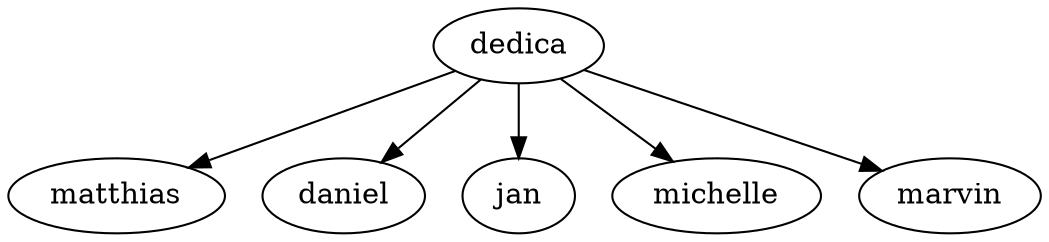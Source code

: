 digraph G {

    dedica [
        nivio_name = "",
        nivio_description = "The IT consulting team.",
        nivio_links = "https://dedica.team",
        nivio_group = "dedica",
        nivio_icon = "https://dedica.team/images/logo_orange_weiss.png"
    ]

    matthias [
        nivio_name = "Matthias Molitor",
        nivio_contact= "matthias@dedica.team",
        nivio_group= dedica
        nivio_fill= "https://dedica.team/images/matthiasmolitor.jpg"
    ]

    daniel [
        nivio_name = "Daniel Pozzi",
        nivio_contact= "daniel@dedica.team",
        nivio_group= dedica
        nivio_fill= "https://dedica.team/images/danielpozzi.jpg"
    ]

    jan [
        nivio_name = "Jan Gölz",
        nivio_contact= "jan@dedica.team",
        nivio_group= dedica
        nivio_fill= "https://dedica.team/images/jangoelz.jpg"
    ]

    michelle [
        nivio_name = "Michelle Fernandez Bieber",
        nivio_contact= "michelle@dedica.team",
        nivio_group= dedica
        nivio_fill= "https://dedica.team/images/michellefernandezbieber.jpg"
    ]

    marvin [
        nivio_name = "Marvin Schöning",
        nivio_contact= "marvin@dedica.team",
        nivio_group= dedica
        nivio_fill= "http://dedica.team/images/marvinschoening.jpeg"
    ]

  dedica -> matthias [nivio_type = provider]
  dedica -> daniel [nivio_type = provider]
  dedica -> jan [nivio_type = provider]
  dedica -> michelle [nivio_type = provider]
  dedica -> marvin [nivio_type = provider]

}